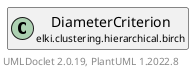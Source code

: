 @startuml
    remove .*\.(Instance|Par|Parameterizer|Factory)$
    set namespaceSeparator none
    hide empty fields
    hide empty methods

    class "<size:14>DiameterCriterion.Par\n<size:10>elki.clustering.hierarchical.birch" as elki.clustering.hierarchical.birch.DiameterCriterion.Par [[DiameterCriterion.Par.html]] {
        +make(): DiameterCriterion
    }

    interface "<size:14>Parameterizer\n<size:10>elki.utilities.optionhandling" as elki.utilities.optionhandling.Parameterizer [[../../../utilities/optionhandling/Parameterizer.html]] {
        {abstract} +make(): Object
    }
    class "<size:14>DiameterCriterion\n<size:10>elki.clustering.hierarchical.birch" as elki.clustering.hierarchical.birch.DiameterCriterion [[DiameterCriterion.html]]

    elki.utilities.optionhandling.Parameterizer <|.. elki.clustering.hierarchical.birch.DiameterCriterion.Par
    elki.clustering.hierarchical.birch.DiameterCriterion +-- elki.clustering.hierarchical.birch.DiameterCriterion.Par

    center footer UMLDoclet 2.0.19, PlantUML 1.2022.8
@enduml
